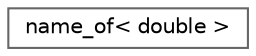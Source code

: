 digraph "类继承关系图"
{
 // LATEX_PDF_SIZE
  bgcolor="transparent";
  edge [fontname=Helvetica,fontsize=10,labelfontname=Helvetica,labelfontsize=10];
  node [fontname=Helvetica,fontsize=10,shape=box,height=0.2,width=0.4];
  rankdir="LR";
  Node0 [id="Node000000",label="name_of\< double \>",height=0.2,width=0.4,color="grey40", fillcolor="white", style="filled",URL="$classname__of_3_01double_01_4.html",tooltip=" "];
}
